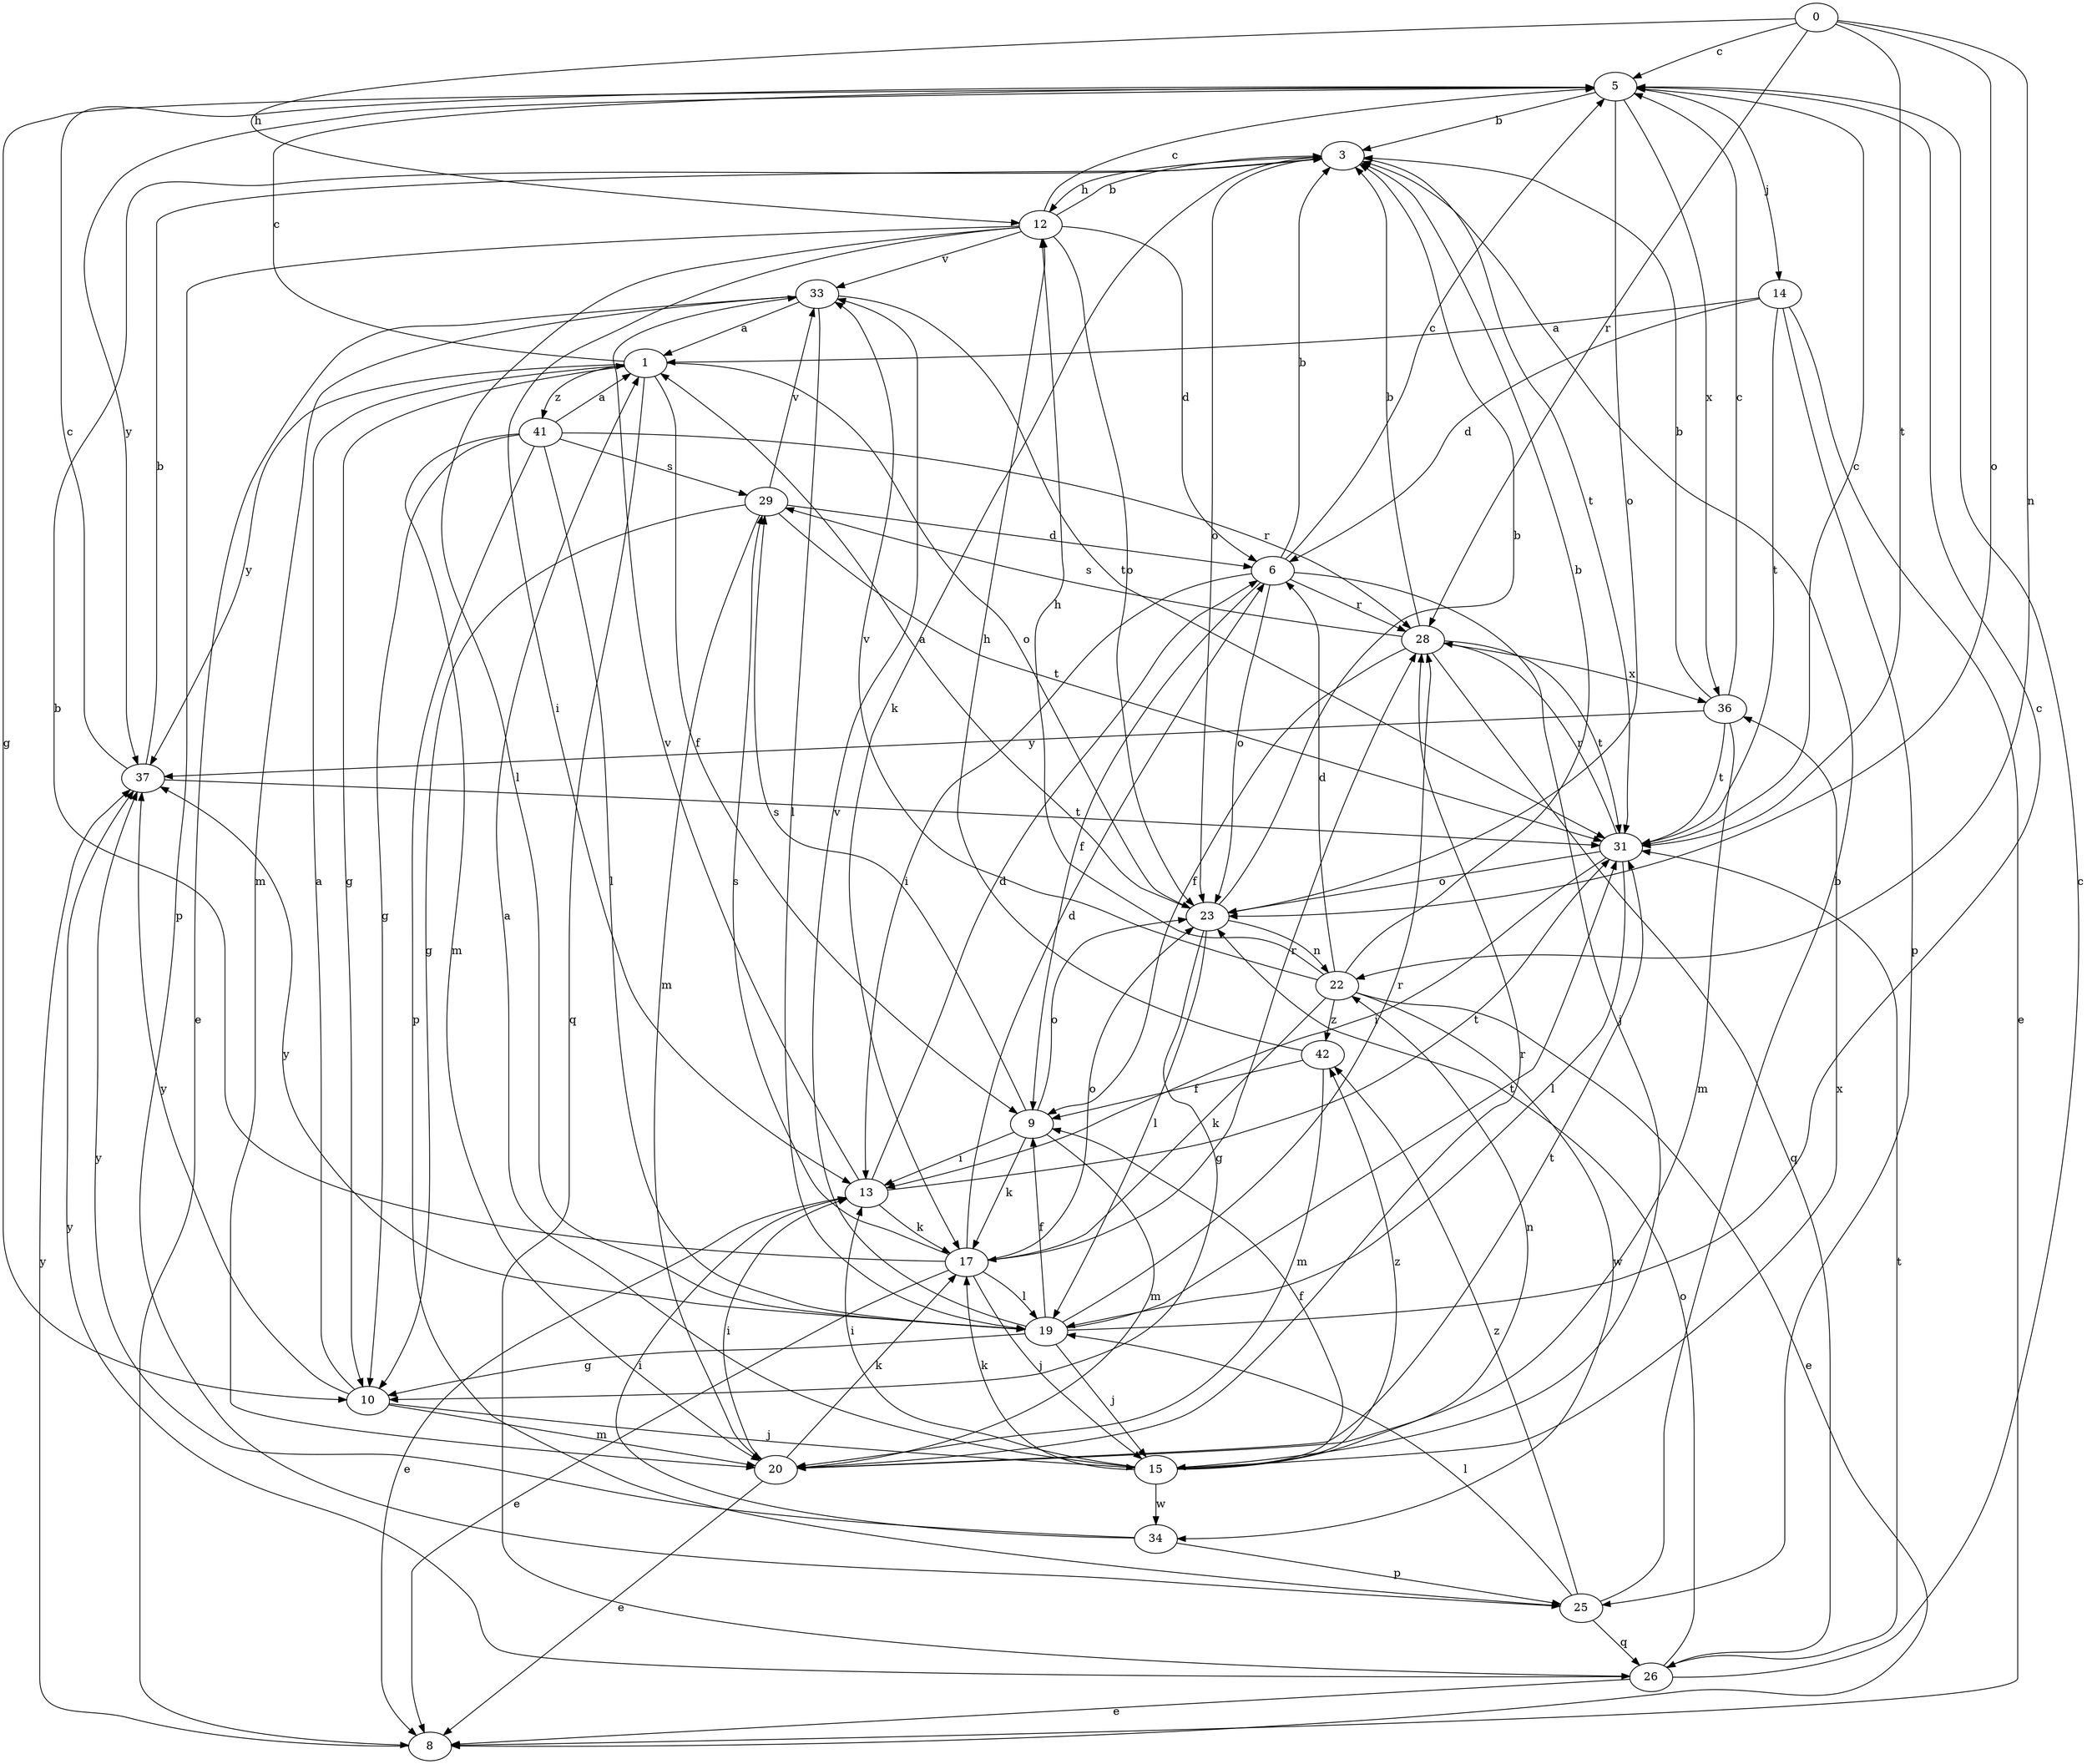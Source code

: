 strict digraph  {
0;
1;
3;
5;
6;
8;
9;
10;
12;
13;
14;
15;
17;
19;
20;
22;
23;
25;
26;
28;
29;
31;
33;
34;
36;
37;
41;
42;
0 -> 5  [label=c];
0 -> 12  [label=h];
0 -> 22  [label=n];
0 -> 23  [label=o];
0 -> 28  [label=r];
0 -> 31  [label=t];
1 -> 5  [label=c];
1 -> 9  [label=f];
1 -> 10  [label=g];
1 -> 23  [label=o];
1 -> 26  [label=q];
1 -> 37  [label=y];
1 -> 41  [label=z];
3 -> 12  [label=h];
3 -> 17  [label=k];
3 -> 23  [label=o];
3 -> 31  [label=t];
5 -> 3  [label=b];
5 -> 10  [label=g];
5 -> 14  [label=j];
5 -> 23  [label=o];
5 -> 36  [label=x];
5 -> 37  [label=y];
6 -> 3  [label=b];
6 -> 5  [label=c];
6 -> 9  [label=f];
6 -> 13  [label=i];
6 -> 15  [label=j];
6 -> 23  [label=o];
6 -> 28  [label=r];
8 -> 37  [label=y];
9 -> 13  [label=i];
9 -> 17  [label=k];
9 -> 20  [label=m];
9 -> 23  [label=o];
9 -> 29  [label=s];
10 -> 1  [label=a];
10 -> 15  [label=j];
10 -> 20  [label=m];
10 -> 37  [label=y];
12 -> 3  [label=b];
12 -> 5  [label=c];
12 -> 6  [label=d];
12 -> 13  [label=i];
12 -> 19  [label=l];
12 -> 23  [label=o];
12 -> 25  [label=p];
12 -> 33  [label=v];
13 -> 6  [label=d];
13 -> 8  [label=e];
13 -> 17  [label=k];
13 -> 31  [label=t];
13 -> 33  [label=v];
14 -> 1  [label=a];
14 -> 6  [label=d];
14 -> 8  [label=e];
14 -> 25  [label=p];
14 -> 31  [label=t];
15 -> 1  [label=a];
15 -> 9  [label=f];
15 -> 13  [label=i];
15 -> 17  [label=k];
15 -> 22  [label=n];
15 -> 34  [label=w];
15 -> 36  [label=x];
15 -> 42  [label=z];
17 -> 3  [label=b];
17 -> 6  [label=d];
17 -> 8  [label=e];
17 -> 15  [label=j];
17 -> 19  [label=l];
17 -> 23  [label=o];
17 -> 28  [label=r];
17 -> 29  [label=s];
19 -> 5  [label=c];
19 -> 9  [label=f];
19 -> 10  [label=g];
19 -> 15  [label=j];
19 -> 28  [label=r];
19 -> 31  [label=t];
19 -> 33  [label=v];
19 -> 37  [label=y];
20 -> 8  [label=e];
20 -> 13  [label=i];
20 -> 17  [label=k];
20 -> 28  [label=r];
20 -> 31  [label=t];
22 -> 3  [label=b];
22 -> 6  [label=d];
22 -> 8  [label=e];
22 -> 12  [label=h];
22 -> 17  [label=k];
22 -> 33  [label=v];
22 -> 34  [label=w];
22 -> 42  [label=z];
23 -> 1  [label=a];
23 -> 3  [label=b];
23 -> 10  [label=g];
23 -> 19  [label=l];
23 -> 22  [label=n];
25 -> 3  [label=b];
25 -> 19  [label=l];
25 -> 26  [label=q];
25 -> 42  [label=z];
26 -> 5  [label=c];
26 -> 8  [label=e];
26 -> 23  [label=o];
26 -> 31  [label=t];
26 -> 37  [label=y];
28 -> 3  [label=b];
28 -> 9  [label=f];
28 -> 26  [label=q];
28 -> 29  [label=s];
28 -> 31  [label=t];
28 -> 36  [label=x];
29 -> 6  [label=d];
29 -> 10  [label=g];
29 -> 20  [label=m];
29 -> 31  [label=t];
29 -> 33  [label=v];
31 -> 5  [label=c];
31 -> 13  [label=i];
31 -> 19  [label=l];
31 -> 23  [label=o];
31 -> 28  [label=r];
33 -> 1  [label=a];
33 -> 8  [label=e];
33 -> 19  [label=l];
33 -> 20  [label=m];
33 -> 31  [label=t];
34 -> 13  [label=i];
34 -> 25  [label=p];
34 -> 37  [label=y];
36 -> 3  [label=b];
36 -> 5  [label=c];
36 -> 20  [label=m];
36 -> 31  [label=t];
36 -> 37  [label=y];
37 -> 3  [label=b];
37 -> 5  [label=c];
37 -> 31  [label=t];
41 -> 1  [label=a];
41 -> 10  [label=g];
41 -> 19  [label=l];
41 -> 20  [label=m];
41 -> 25  [label=p];
41 -> 28  [label=r];
41 -> 29  [label=s];
42 -> 9  [label=f];
42 -> 12  [label=h];
42 -> 20  [label=m];
}
